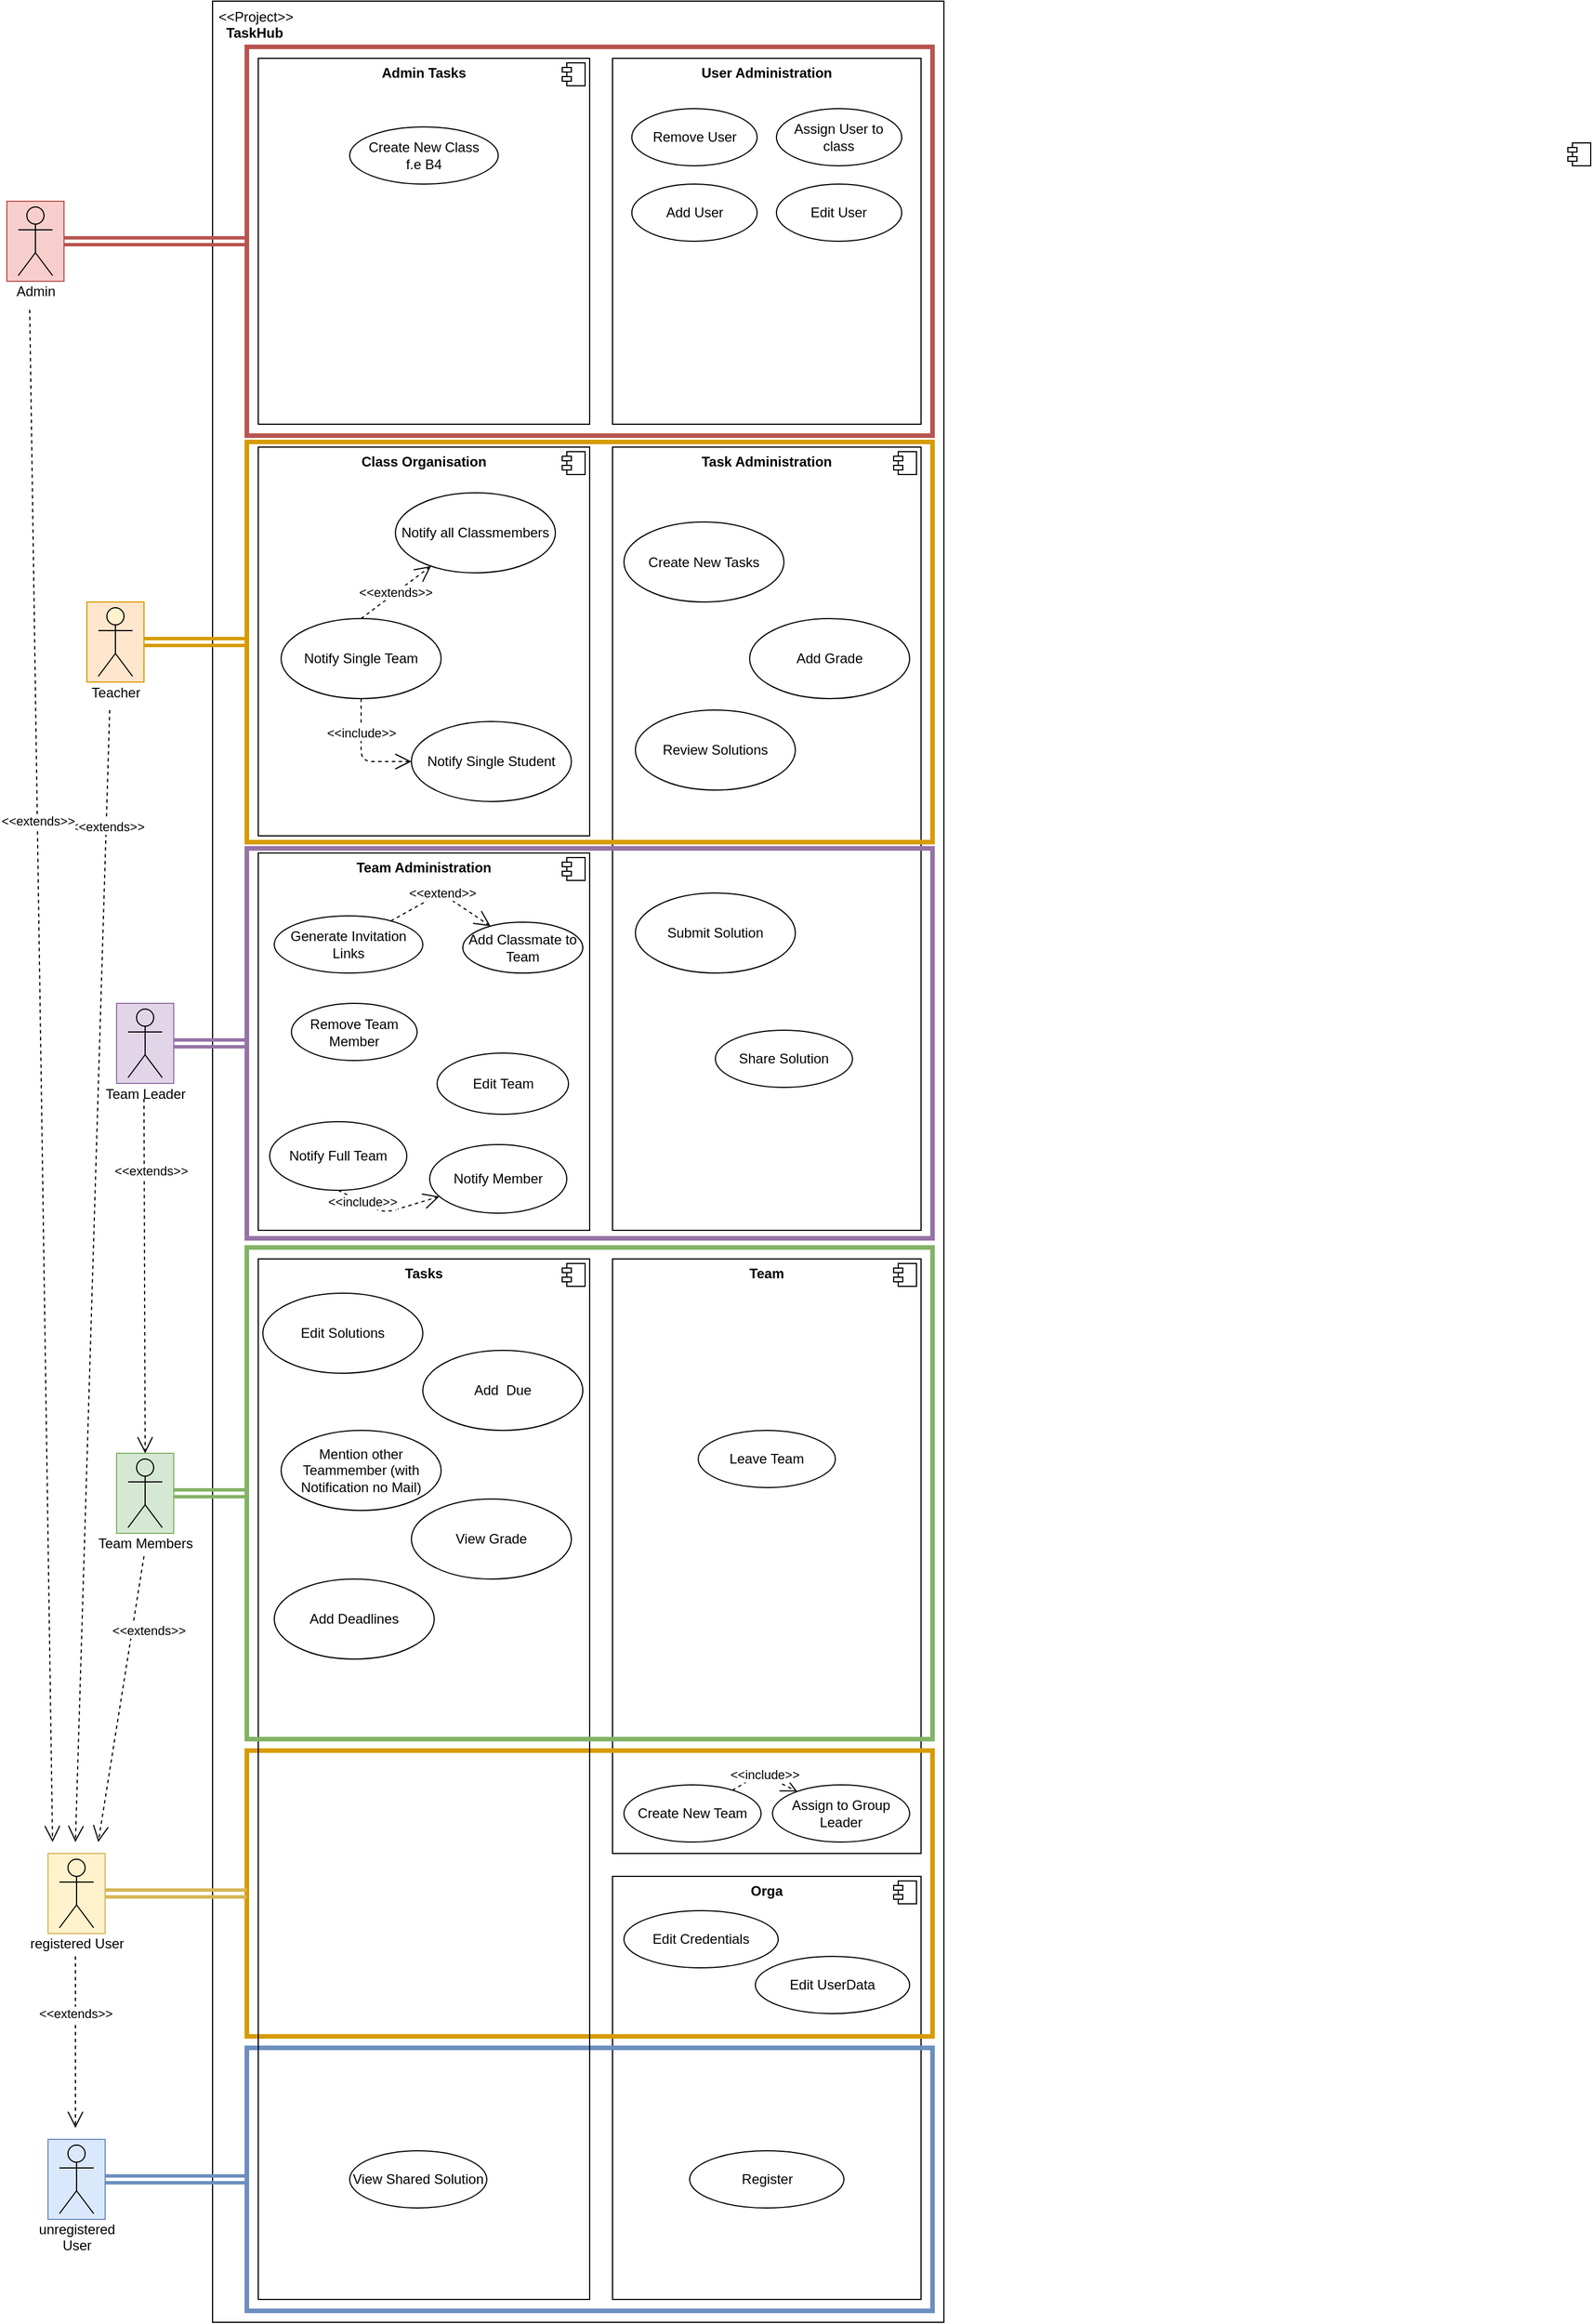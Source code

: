 <mxfile version="13.8.0" type="device"><diagram id="w1fi7JrbVuU7U1qwNNJS" name="Page-1"><mxGraphModel dx="1422" dy="762" grid="1" gridSize="10" guides="1" tooltips="1" connect="1" arrows="1" fold="1" page="1" pageScale="1" pageWidth="827" pageHeight="1169" math="0" shadow="0"><root><mxCell id="0"/><mxCell id="1" parent="0"/><mxCell id="KcoIDpQsDFh3dkFzeMj8-2" value="&amp;nbsp;&amp;lt;&amp;lt;Project&amp;gt;&amp;gt;&lt;br&gt;&lt;b&gt;&amp;nbsp; &amp;nbsp;TaskHub&lt;/b&gt;" style="html=1;align=left;verticalAlign=top;" vertex="1" parent="1"><mxGeometry x="240" y="20" width="640" height="2030" as="geometry"/></mxCell><mxCell id="KcoIDpQsDFh3dkFzeMj8-114" value="&lt;p style=&quot;margin: 0px ; margin-top: 6px ; text-align: center&quot;&gt;&lt;b&gt;Orga&lt;/b&gt;&lt;/p&gt;" style="align=left;overflow=fill;html=1;dropTarget=0;strokeColor=#000000;strokeWidth=1;fillColor=none;" vertex="1" parent="1"><mxGeometry x="590" y="1660" width="270" height="370" as="geometry"/></mxCell><mxCell id="KcoIDpQsDFh3dkFzeMj8-115" value="" style="shape=component;jettyWidth=8;jettyHeight=4;" vertex="1" parent="KcoIDpQsDFh3dkFzeMj8-114"><mxGeometry x="1" width="20" height="20" relative="1" as="geometry"><mxPoint x="-24" y="4" as="offset"/></mxGeometry></mxCell><mxCell id="KcoIDpQsDFh3dkFzeMj8-106" value="" style="html=1;strokeColor=#6c8ebf;strokeWidth=4;align=center;fillColor=none;" vertex="1" parent="1"><mxGeometry x="270" y="1810" width="600" height="230" as="geometry"/></mxCell><mxCell id="KcoIDpQsDFh3dkFzeMj8-95" value="&lt;p style=&quot;margin: 0px ; margin-top: 6px ; text-align: center&quot;&gt;&lt;b&gt;Team&lt;/b&gt;&lt;/p&gt;" style="align=left;overflow=fill;html=1;dropTarget=0;strokeColor=#000000;strokeWidth=1;fillColor=none;" vertex="1" parent="1"><mxGeometry x="590" y="1120" width="270" height="520" as="geometry"/></mxCell><mxCell id="KcoIDpQsDFh3dkFzeMj8-96" value="" style="shape=component;jettyWidth=8;jettyHeight=4;" vertex="1" parent="KcoIDpQsDFh3dkFzeMj8-95"><mxGeometry x="1" width="20" height="20" relative="1" as="geometry"><mxPoint x="-24" y="4" as="offset"/></mxGeometry></mxCell><mxCell id="KcoIDpQsDFh3dkFzeMj8-89" value="" style="html=1;strokeColor=#d79b00;strokeWidth=4;align=center;fillColor=none;" vertex="1" parent="1"><mxGeometry x="270" y="1550" width="600" height="250" as="geometry"/></mxCell><mxCell id="KcoIDpQsDFh3dkFzeMj8-75" value="&lt;p style=&quot;margin: 0px ; margin-top: 6px ; text-align: center&quot;&gt;&lt;b&gt;Tasks&lt;/b&gt;&lt;/p&gt;" style="align=left;overflow=fill;html=1;dropTarget=0;strokeColor=#000000;strokeWidth=1;fillColor=none;" vertex="1" parent="1"><mxGeometry x="280" y="1120" width="290" height="910" as="geometry"/></mxCell><mxCell id="KcoIDpQsDFh3dkFzeMj8-76" value="" style="shape=component;jettyWidth=8;jettyHeight=4;" vertex="1" parent="KcoIDpQsDFh3dkFzeMj8-75"><mxGeometry x="1" width="20" height="20" relative="1" as="geometry"><mxPoint x="-24" y="4" as="offset"/></mxGeometry></mxCell><mxCell id="KcoIDpQsDFh3dkFzeMj8-45" value="&lt;p style=&quot;margin: 0px ; margin-top: 6px ; text-align: center&quot;&gt;&lt;b&gt;Team Administration&lt;/b&gt;&lt;/p&gt;" style="align=left;overflow=fill;html=1;dropTarget=0;" vertex="1" parent="1"><mxGeometry x="280" y="765" width="290" height="330" as="geometry"/></mxCell><mxCell id="KcoIDpQsDFh3dkFzeMj8-46" value="" style="shape=component;jettyWidth=8;jettyHeight=4;" vertex="1" parent="KcoIDpQsDFh3dkFzeMj8-45"><mxGeometry x="1" width="20" height="20" relative="1" as="geometry"><mxPoint x="-24" y="4" as="offset"/></mxGeometry></mxCell><mxCell id="KcoIDpQsDFh3dkFzeMj8-28" value="&lt;p style=&quot;margin: 0px ; margin-top: 6px ; text-align: center&quot;&gt;&lt;b&gt;Task Administration&lt;/b&gt;&lt;/p&gt;" style="align=left;overflow=fill;html=1;dropTarget=0;" vertex="1" parent="1"><mxGeometry x="590" y="410" width="270" height="685" as="geometry"/></mxCell><mxCell id="KcoIDpQsDFh3dkFzeMj8-29" value="" style="shape=component;jettyWidth=8;jettyHeight=4;" vertex="1" parent="KcoIDpQsDFh3dkFzeMj8-28"><mxGeometry x="1" width="20" height="20" relative="1" as="geometry"><mxPoint x="-24" y="4" as="offset"/></mxGeometry></mxCell><mxCell id="KcoIDpQsDFh3dkFzeMj8-71" value="" style="html=1;strokeWidth=4;align=center;strokeColor=#9673a6;fillColor=none;" vertex="1" parent="1"><mxGeometry x="270" y="761" width="600" height="341" as="geometry"/></mxCell><mxCell id="KcoIDpQsDFh3dkFzeMj8-74" value="" style="html=1;strokeColor=#82b366;strokeWidth=4;align=center;fillColor=none;" vertex="1" parent="1"><mxGeometry x="270" y="1110" width="600" height="430" as="geometry"/></mxCell><mxCell id="KcoIDpQsDFh3dkFzeMj8-64" value="" style="html=1;strokeColor=#d79b00;strokeWidth=4;align=center;fillColor=none;" vertex="1" parent="1"><mxGeometry x="270" y="405.5" width="600" height="350" as="geometry"/></mxCell><mxCell id="KcoIDpQsDFh3dkFzeMj8-59" value="" style="html=1;align=center;strokeColor=#b85450;fillColor=#f8cecc;" vertex="1" parent="1"><mxGeometry x="60" y="195" width="50" height="70" as="geometry"/></mxCell><mxCell id="KcoIDpQsDFh3dkFzeMj8-58" value="" style="html=1;align=center;strokeColor=#d79b00;fillColor=#ffe6cc;" vertex="1" parent="1"><mxGeometry x="130" y="545.5" width="50" height="70" as="geometry"/></mxCell><mxCell id="KcoIDpQsDFh3dkFzeMj8-57" value="" style="html=1;align=center;strokeColor=#9673a6;fillColor=#e1d5e7;" vertex="1" parent="1"><mxGeometry x="156" y="896.5" width="50" height="70" as="geometry"/></mxCell><mxCell id="KcoIDpQsDFh3dkFzeMj8-56" value="" style="html=1;align=center;strokeColor=#82b366;fillColor=#d5e8d4;" vertex="1" parent="1"><mxGeometry x="156" y="1290" width="50" height="70" as="geometry"/></mxCell><mxCell id="KcoIDpQsDFh3dkFzeMj8-4" value="&lt;p style=&quot;margin: 0px ; margin-top: 6px ; text-align: center&quot;&gt;&lt;b&gt;Admin Tasks&lt;/b&gt;&lt;/p&gt;" style="align=left;overflow=fill;html=1;dropTarget=0;" vertex="1" parent="1"><mxGeometry x="280" y="70" width="290" height="320" as="geometry"/></mxCell><mxCell id="KcoIDpQsDFh3dkFzeMj8-5" value="" style="shape=component;jettyWidth=8;jettyHeight=4;" vertex="1" parent="KcoIDpQsDFh3dkFzeMj8-4"><mxGeometry x="1" width="20" height="20" relative="1" as="geometry"><mxPoint x="-24" y="4" as="offset"/></mxGeometry></mxCell><mxCell id="-AsNh_zDCz8zvQ_RxbLG-1" value="Teacher" style="shape=umlActor;verticalLabelPosition=bottom;verticalAlign=top;html=1;fillColor=#fff2cc;" parent="1" vertex="1"><mxGeometry x="140" y="550.5" width="30" height="60" as="geometry"/></mxCell><mxCell id="-AsNh_zDCz8zvQ_RxbLG-2" value="Team Members" style="shape=umlActor;verticalLabelPosition=bottom;verticalAlign=top;html=1;fillColor=#d5e8d4;" parent="1" vertex="1"><mxGeometry x="166" y="1295" width="30" height="60" as="geometry"/></mxCell><mxCell id="-AsNh_zDCz8zvQ_RxbLG-4" value="Team Leader" style="shape=umlActor;verticalLabelPosition=bottom;verticalAlign=top;html=1;fillColor=#e1d5e7;" parent="1" vertex="1"><mxGeometry x="166" y="901.5" width="30" height="60" as="geometry"/></mxCell><mxCell id="-AsNh_zDCz8zvQ_RxbLG-8" value="Admin" style="shape=umlActor;verticalLabelPosition=bottom;verticalAlign=top;html=1;fillColor=#f8cecc;" parent="1" vertex="1"><mxGeometry x="70" y="200" width="30" height="60" as="geometry"/></mxCell><mxCell id="-AsNh_zDCz8zvQ_RxbLG-9" value="&amp;lt;&amp;lt;extends&amp;gt;&amp;gt;" style="endArrow=open;endSize=12;dashed=1;html=1;" parent="1" edge="1"><mxGeometry x="-0.5" y="14" width="160" relative="1" as="geometry"><mxPoint x="180" y="1380" as="sourcePoint"/><mxPoint x="140" y="1630" as="targetPoint"/><mxPoint as="offset"/></mxGeometry></mxCell><mxCell id="-AsNh_zDCz8zvQ_RxbLG-10" value="&amp;lt;&amp;lt;extends&amp;gt;&amp;gt;" style="endArrow=open;endSize=12;dashed=1;html=1;entryX=0.5;entryY=0;entryDx=0;entryDy=0;" parent="1" edge="1" target="KcoIDpQsDFh3dkFzeMj8-56"><mxGeometry x="-0.59" y="6" width="160" relative="1" as="geometry"><mxPoint x="180" y="980" as="sourcePoint"/><mxPoint x="180" y="1170" as="targetPoint"/><mxPoint as="offset"/></mxGeometry></mxCell><mxCell id="-AsNh_zDCz8zvQ_RxbLG-11" value="&amp;lt;&amp;lt;extends&amp;gt;&amp;gt;" style="endArrow=open;endSize=12;dashed=1;html=1;" parent="1" edge="1"><mxGeometry x="-0.793" y="1" width="160" relative="1" as="geometry"><mxPoint x="150" y="640" as="sourcePoint"/><mxPoint x="120" y="1630" as="targetPoint"/><mxPoint as="offset"/></mxGeometry></mxCell><mxCell id="KcoIDpQsDFh3dkFzeMj8-1" value="&amp;lt;&amp;lt;extends&amp;gt;&amp;gt;" style="endArrow=open;endSize=12;dashed=1;html=1;" edge="1" parent="1"><mxGeometry x="-0.333" width="160" relative="1" as="geometry"><mxPoint x="80" y="290" as="sourcePoint"/><mxPoint x="100" y="1630" as="targetPoint"/><mxPoint as="offset"/></mxGeometry></mxCell><mxCell id="KcoIDpQsDFh3dkFzeMj8-3" value="Create New Class&lt;br&gt;f.e B4" style="ellipse;whiteSpace=wrap;html=1;align=center;" vertex="1" parent="1"><mxGeometry x="360" y="130" width="130" height="50" as="geometry"/></mxCell><mxCell id="KcoIDpQsDFh3dkFzeMj8-20" value="Edit " style="group" vertex="1" connectable="0" parent="1"><mxGeometry x="590" y="70" width="270" height="330" as="geometry"/></mxCell><mxCell id="KcoIDpQsDFh3dkFzeMj8-9" value="&lt;p style=&quot;margin: 0px ; margin-top: 6px ; text-align: center&quot;&gt;&lt;b&gt;User Administration&lt;/b&gt;&lt;/p&gt;" style="align=left;overflow=fill;html=1;dropTarget=0;container=0;" vertex="1" parent="KcoIDpQsDFh3dkFzeMj8-20"><mxGeometry width="270" height="320" as="geometry"/></mxCell><mxCell id="KcoIDpQsDFh3dkFzeMj8-11" value="Remove User" style="ellipse;whiteSpace=wrap;html=1;align=center;" vertex="1" parent="KcoIDpQsDFh3dkFzeMj8-20"><mxGeometry x="16.875" y="44" width="109.688" height="50" as="geometry"/></mxCell><mxCell id="KcoIDpQsDFh3dkFzeMj8-12" value="Add User" style="ellipse;whiteSpace=wrap;html=1;align=center;" vertex="1" parent="KcoIDpQsDFh3dkFzeMj8-20"><mxGeometry x="16.875" y="110" width="109.688" height="50" as="geometry"/></mxCell><mxCell id="KcoIDpQsDFh3dkFzeMj8-13" value="Edit User" style="ellipse;whiteSpace=wrap;html=1;align=center;" vertex="1" parent="KcoIDpQsDFh3dkFzeMj8-20"><mxGeometry x="143.438" y="110" width="109.688" height="50" as="geometry"/></mxCell><mxCell id="KcoIDpQsDFh3dkFzeMj8-14" value="Assign User to class" style="ellipse;whiteSpace=wrap;html=1;align=center;" vertex="1" parent="KcoIDpQsDFh3dkFzeMj8-20"><mxGeometry x="143.438" y="44" width="109.688" height="50" as="geometry"/></mxCell><mxCell id="KcoIDpQsDFh3dkFzeMj8-10" value="" style="shape=component;jettyWidth=8;jettyHeight=4;" vertex="1" parent="KcoIDpQsDFh3dkFzeMj8-20"><mxGeometry x="836" y="74" width="20" height="20" as="geometry"><mxPoint x="-24" y="4" as="offset"/></mxGeometry></mxCell><mxCell id="KcoIDpQsDFh3dkFzeMj8-22" value="&lt;p style=&quot;margin: 0px ; margin-top: 6px ; text-align: center&quot;&gt;&lt;b&gt;Class Organisation&lt;/b&gt;&lt;/p&gt;" style="align=left;overflow=fill;html=1;dropTarget=0;" vertex="1" parent="1"><mxGeometry x="280" y="410" width="290" height="340" as="geometry"/></mxCell><mxCell id="KcoIDpQsDFh3dkFzeMj8-23" value="" style="shape=component;jettyWidth=8;jettyHeight=4;" vertex="1" parent="KcoIDpQsDFh3dkFzeMj8-22"><mxGeometry x="1" width="20" height="20" relative="1" as="geometry"><mxPoint x="-24" y="4" as="offset"/></mxGeometry></mxCell><mxCell id="KcoIDpQsDFh3dkFzeMj8-36" value="Create New Tasks" style="ellipse;whiteSpace=wrap;html=1;align=center;" vertex="1" parent="1"><mxGeometry x="600" y="475.5" width="140" height="70" as="geometry"/></mxCell><mxCell id="KcoIDpQsDFh3dkFzeMj8-37" value="Review Solutions" style="ellipse;whiteSpace=wrap;html=1;align=center;" vertex="1" parent="1"><mxGeometry x="610" y="640" width="140" height="70" as="geometry"/></mxCell><mxCell id="KcoIDpQsDFh3dkFzeMj8-38" value="Edit Solutions" style="ellipse;whiteSpace=wrap;html=1;align=center;" vertex="1" parent="1"><mxGeometry x="284" y="1150" width="140" height="70" as="geometry"/></mxCell><mxCell id="KcoIDpQsDFh3dkFzeMj8-39" value="Submit Solution" style="ellipse;whiteSpace=wrap;html=1;align=center;" vertex="1" parent="1"><mxGeometry x="610" y="800" width="140" height="70" as="geometry"/></mxCell><mxCell id="KcoIDpQsDFh3dkFzeMj8-40" value="Notify all Classmembers" style="ellipse;whiteSpace=wrap;html=1;align=center;" vertex="1" parent="1"><mxGeometry x="400" y="450" width="140" height="70" as="geometry"/></mxCell><mxCell id="KcoIDpQsDFh3dkFzeMj8-42" value="Notify Single Student" style="ellipse;whiteSpace=wrap;html=1;align=center;" vertex="1" parent="1"><mxGeometry x="414" y="650" width="140" height="70" as="geometry"/></mxCell><mxCell id="KcoIDpQsDFh3dkFzeMj8-43" value="Notify Single Team" style="ellipse;whiteSpace=wrap;html=1;align=center;" vertex="1" parent="1"><mxGeometry x="300" y="560" width="140" height="70" as="geometry"/></mxCell><mxCell id="KcoIDpQsDFh3dkFzeMj8-44" value="&amp;lt;&amp;lt;include&amp;gt;&amp;gt;" style="endArrow=open;endSize=12;dashed=1;html=1;exitX=0.5;exitY=1;exitDx=0;exitDy=0;entryX=0;entryY=0.5;entryDx=0;entryDy=0;rounded=1;" edge="1" parent="1" source="KcoIDpQsDFh3dkFzeMj8-43" target="KcoIDpQsDFh3dkFzeMj8-42"><mxGeometry x="-0.394" width="160" relative="1" as="geometry"><mxPoint x="380" y="810" as="sourcePoint"/><mxPoint x="540" y="810" as="targetPoint"/><Array as="points"><mxPoint x="370" y="685"/></Array><mxPoint as="offset"/></mxGeometry></mxCell><mxCell id="KcoIDpQsDFh3dkFzeMj8-47" value="Create New Team" style="ellipse;whiteSpace=wrap;html=1;align=center;" vertex="1" parent="1"><mxGeometry x="600" y="1580" width="120" height="50" as="geometry"/></mxCell><mxCell id="KcoIDpQsDFh3dkFzeMj8-49" value="&amp;lt;&amp;lt;extends&amp;gt;&amp;gt;" style="endArrow=open;endSize=12;dashed=1;html=1;exitX=0.5;exitY=0;exitDx=0;exitDy=0;" edge="1" parent="1" source="KcoIDpQsDFh3dkFzeMj8-43" target="KcoIDpQsDFh3dkFzeMj8-40"><mxGeometry width="160" relative="1" as="geometry"><mxPoint x="520" y="810" as="sourcePoint"/><mxPoint x="680" y="810" as="targetPoint"/></mxGeometry></mxCell><mxCell id="KcoIDpQsDFh3dkFzeMj8-50" value="Generate Invitation Links" style="ellipse;whiteSpace=wrap;html=1;align=center;" vertex="1" parent="1"><mxGeometry x="294" y="820" width="130" height="50" as="geometry"/></mxCell><mxCell id="KcoIDpQsDFh3dkFzeMj8-52" value="Remove Team Member" style="ellipse;whiteSpace=wrap;html=1;align=center;" vertex="1" parent="1"><mxGeometry x="309" y="896.5" width="110" height="50" as="geometry"/></mxCell><mxCell id="KcoIDpQsDFh3dkFzeMj8-53" value="Add Classmate to Team" style="ellipse;whiteSpace=wrap;html=1;align=center;" vertex="1" parent="1"><mxGeometry x="459" y="825.5" width="105" height="44.5" as="geometry"/></mxCell><mxCell id="KcoIDpQsDFh3dkFzeMj8-54" value="&amp;lt;&amp;lt;extend&amp;gt;&amp;gt;" style="endArrow=open;endSize=12;dashed=1;html=1;" edge="1" parent="1" source="KcoIDpQsDFh3dkFzeMj8-50" target="KcoIDpQsDFh3dkFzeMj8-53"><mxGeometry width="160" relative="1" as="geometry"><mxPoint x="520" y="1180" as="sourcePoint"/><mxPoint x="680" y="1180" as="targetPoint"/><Array as="points"><mxPoint x="440" y="800"/></Array></mxGeometry></mxCell><mxCell id="KcoIDpQsDFh3dkFzeMj8-60" value="" style="html=1;strokeColor=#b85450;align=center;strokeWidth=4;fillColor=none;" vertex="1" parent="1"><mxGeometry x="270" y="60" width="600" height="340" as="geometry"/></mxCell><mxCell id="KcoIDpQsDFh3dkFzeMj8-62" value="" style="endArrow=block;endFill=1;html=1;edgeStyle=orthogonalEdgeStyle;align=left;verticalAlign=top;exitX=1;exitY=0.5;exitDx=0;exitDy=0;shape=link;fillColor=#f8cecc;strokeColor=#b85450;strokeWidth=3;" edge="1" parent="1" source="KcoIDpQsDFh3dkFzeMj8-59" target="KcoIDpQsDFh3dkFzeMj8-60"><mxGeometry x="-1" relative="1" as="geometry"><mxPoint x="330" y="330" as="sourcePoint"/><mxPoint x="490" y="330" as="targetPoint"/></mxGeometry></mxCell><mxCell id="KcoIDpQsDFh3dkFzeMj8-67" value="" style="endArrow=none;html=1;edgeStyle=orthogonalEdgeStyle;strokeWidth=3;entryX=0;entryY=0.5;entryDx=0;entryDy=0;fillColor=#ffe6cc;strokeColor=#d79b00;shape=link;" edge="1" parent="1" source="KcoIDpQsDFh3dkFzeMj8-58" target="KcoIDpQsDFh3dkFzeMj8-64"><mxGeometry relative="1" as="geometry"><mxPoint x="130" y="450" as="sourcePoint"/><mxPoint x="290" y="450" as="targetPoint"/><Array as="points"><mxPoint x="225" y="581"/></Array></mxGeometry></mxCell><mxCell id="KcoIDpQsDFh3dkFzeMj8-73" value="" style="endArrow=none;html=1;edgeStyle=orthogonalEdgeStyle;strokeWidth=3;entryX=0;entryY=0.5;entryDx=0;entryDy=0;fillColor=#d5e8d4;strokeColor=#82b366;shape=link;" edge="1" parent="1" source="KcoIDpQsDFh3dkFzeMj8-56" target="KcoIDpQsDFh3dkFzeMj8-74"><mxGeometry relative="1" as="geometry"><mxPoint x="80" y="1214.64" as="sourcePoint"/><mxPoint x="140" y="1214.498" as="targetPoint"/><Array as="points"/></mxGeometry></mxCell><mxCell id="KcoIDpQsDFh3dkFzeMj8-79" value="" style="endArrow=none;html=1;edgeStyle=orthogonalEdgeStyle;strokeWidth=3;entryX=0;entryY=0.5;entryDx=0;entryDy=0;fillColor=#e1d5e7;strokeColor=#9673a6;shape=link;" edge="1" parent="1" source="KcoIDpQsDFh3dkFzeMj8-57" target="KcoIDpQsDFh3dkFzeMj8-71"><mxGeometry relative="1" as="geometry"><mxPoint x="216" y="1225" as="sourcePoint"/><mxPoint x="290" y="1225" as="targetPoint"/><Array as="points"/></mxGeometry></mxCell><mxCell id="KcoIDpQsDFh3dkFzeMj8-81" value="Mention other Teammember (with Notification no Mail)" style="ellipse;whiteSpace=wrap;html=1;align=center;" vertex="1" parent="1"><mxGeometry x="300" y="1270" width="140" height="70" as="geometry"/></mxCell><mxCell id="KcoIDpQsDFh3dkFzeMj8-82" value="Add Grade" style="ellipse;whiteSpace=wrap;html=1;align=center;" vertex="1" parent="1"><mxGeometry x="710" y="560" width="140" height="70" as="geometry"/></mxCell><mxCell id="KcoIDpQsDFh3dkFzeMj8-83" value="View Grade" style="ellipse;whiteSpace=wrap;html=1;align=center;" vertex="1" parent="1"><mxGeometry x="414" y="1330" width="140" height="70" as="geometry"/></mxCell><mxCell id="KcoIDpQsDFh3dkFzeMj8-84" value="Notify Full Team" style="ellipse;whiteSpace=wrap;html=1;align=center;" vertex="1" parent="1"><mxGeometry x="290" y="1000" width="120" height="60" as="geometry"/></mxCell><mxCell id="KcoIDpQsDFh3dkFzeMj8-85" value="Notify Member" style="ellipse;whiteSpace=wrap;html=1;align=center;" vertex="1" parent="1"><mxGeometry x="430" y="1020" width="120" height="60" as="geometry"/></mxCell><mxCell id="KcoIDpQsDFh3dkFzeMj8-86" value="&amp;lt;&amp;lt;include&amp;gt;&amp;gt;" style="endArrow=open;endSize=12;dashed=1;html=1;rounded=1;exitX=0.5;exitY=1;exitDx=0;exitDy=0;" edge="1" parent="1" source="KcoIDpQsDFh3dkFzeMj8-84" target="KcoIDpQsDFh3dkFzeMj8-85"><mxGeometry x="-0.518" width="160" relative="1" as="geometry"><mxPoint x="380.97" y="858.979" as="sourcePoint"/><mxPoint x="461.162" y="878.458" as="targetPoint"/><Array as="points"><mxPoint x="390" y="1080"/></Array><mxPoint as="offset"/></mxGeometry></mxCell><mxCell id="KcoIDpQsDFh3dkFzeMj8-87" value="Add Deadlines" style="ellipse;whiteSpace=wrap;html=1;align=center;" vertex="1" parent="1"><mxGeometry x="294" y="1400" width="140" height="70" as="geometry"/></mxCell><mxCell id="KcoIDpQsDFh3dkFzeMj8-88" value="Add&amp;nbsp; Due" style="ellipse;whiteSpace=wrap;html=1;align=center;" vertex="1" parent="1"><mxGeometry x="424" y="1200" width="140" height="70" as="geometry"/></mxCell><mxCell id="KcoIDpQsDFh3dkFzeMj8-90" value="&amp;lt;&amp;lt;extends&amp;gt;&amp;gt;" style="endArrow=open;endSize=12;dashed=1;html=1;" edge="1" parent="1"><mxGeometry x="-0.333" width="160" relative="1" as="geometry"><mxPoint x="120" y="1730" as="sourcePoint"/><mxPoint x="120" y="1880" as="targetPoint"/><mxPoint as="offset"/></mxGeometry></mxCell><mxCell id="KcoIDpQsDFh3dkFzeMj8-98" value="Leave Team" style="ellipse;whiteSpace=wrap;html=1;align=center;" vertex="1" parent="1"><mxGeometry x="665" y="1270" width="120" height="50" as="geometry"/></mxCell><mxCell id="KcoIDpQsDFh3dkFzeMj8-100" value="Assign to Group Leader" style="ellipse;whiteSpace=wrap;html=1;align=center;" vertex="1" parent="1"><mxGeometry x="730" y="1580" width="120" height="50" as="geometry"/></mxCell><mxCell id="KcoIDpQsDFh3dkFzeMj8-101" value="&amp;lt;&amp;lt;include&amp;gt;&amp;gt;" style="endArrow=open;endSize=12;dashed=1;html=1;rounded=1;" edge="1" parent="1" source="KcoIDpQsDFh3dkFzeMj8-47" target="KcoIDpQsDFh3dkFzeMj8-100"><mxGeometry width="160" relative="1" as="geometry"><mxPoint x="370" y="1050" as="sourcePoint"/><mxPoint x="448.55" y="1075.435" as="targetPoint"/><Array as="points"><mxPoint x="720" y="1570"/></Array><mxPoint as="offset"/></mxGeometry></mxCell><mxCell id="KcoIDpQsDFh3dkFzeMj8-103" value="View Shared Solution" style="ellipse;whiteSpace=wrap;html=1;align=center;" vertex="1" parent="1"><mxGeometry x="360" y="1900" width="120" height="50" as="geometry"/></mxCell><mxCell id="KcoIDpQsDFh3dkFzeMj8-104" value="Share Solution" style="ellipse;whiteSpace=wrap;html=1;align=center;" vertex="1" parent="1"><mxGeometry x="680" y="920" width="120" height="50" as="geometry"/></mxCell><mxCell id="KcoIDpQsDFh3dkFzeMj8-107" value="" style="endArrow=none;html=1;edgeStyle=orthogonalEdgeStyle;strokeWidth=3;entryX=0;entryY=0.5;entryDx=0;entryDy=0;fillColor=#fff2cc;strokeColor=#d6b656;shape=link;" edge="1" parent="1" source="KcoIDpQsDFh3dkFzeMj8-91" target="KcoIDpQsDFh3dkFzeMj8-89"><mxGeometry relative="1" as="geometry"><mxPoint x="216" y="1335" as="sourcePoint"/><mxPoint x="280" y="1335" as="targetPoint"/><Array as="points"/></mxGeometry></mxCell><mxCell id="KcoIDpQsDFh3dkFzeMj8-108" value="" style="endArrow=none;html=1;edgeStyle=orthogonalEdgeStyle;strokeWidth=3;entryX=0;entryY=0.5;entryDx=0;entryDy=0;fillColor=#dae8fc;strokeColor=#6c8ebf;shape=link;" edge="1" parent="1" source="KcoIDpQsDFh3dkFzeMj8-105" target="KcoIDpQsDFh3dkFzeMj8-106"><mxGeometry relative="1" as="geometry"><mxPoint x="156" y="1690" as="sourcePoint"/><mxPoint x="280" y="1690" as="targetPoint"/><Array as="points"/></mxGeometry></mxCell><mxCell id="KcoIDpQsDFh3dkFzeMj8-109" value="" style="group" vertex="1" connectable="0" parent="1"><mxGeometry x="96" y="1640" width="50" height="70" as="geometry"/></mxCell><mxCell id="KcoIDpQsDFh3dkFzeMj8-91" value="" style="html=1;align=center;strokeColor=#d6b656;fillColor=#fff2cc;" vertex="1" parent="KcoIDpQsDFh3dkFzeMj8-109"><mxGeometry width="50" height="70" as="geometry"/></mxCell><mxCell id="-AsNh_zDCz8zvQ_RxbLG-7" value="registered User" style="shape=umlActor;verticalLabelPosition=bottom;verticalAlign=top;html=1;fillColor=#fff2cc;" parent="KcoIDpQsDFh3dkFzeMj8-109" vertex="1"><mxGeometry x="10" y="5" width="30" height="60" as="geometry"/></mxCell><mxCell id="KcoIDpQsDFh3dkFzeMj8-110" value="" style="group" vertex="1" connectable="0" parent="1"><mxGeometry x="96" y="1890" width="50" height="70" as="geometry"/></mxCell><mxCell id="KcoIDpQsDFh3dkFzeMj8-105" value="" style="html=1;align=center;strokeColor=#6c8ebf;fillColor=#dae8fc;" vertex="1" parent="KcoIDpQsDFh3dkFzeMj8-110"><mxGeometry width="50" height="70" as="geometry"/></mxCell><mxCell id="-AsNh_zDCz8zvQ_RxbLG-3" value="unregistered&lt;br&gt;User" style="shape=umlActor;verticalLabelPosition=bottom;verticalAlign=top;html=1;fillColor=#dae8fc;" parent="KcoIDpQsDFh3dkFzeMj8-110" vertex="1"><mxGeometry x="10" y="5" width="30" height="60" as="geometry"/></mxCell><mxCell id="KcoIDpQsDFh3dkFzeMj8-116" value="Register" style="ellipse;whiteSpace=wrap;html=1;strokeColor=#000000;strokeWidth=1;fillColor=none;align=center;" vertex="1" parent="1"><mxGeometry x="657.5" y="1900" width="135" height="50" as="geometry"/></mxCell><mxCell id="KcoIDpQsDFh3dkFzeMj8-117" value="Edit Credentials" style="ellipse;whiteSpace=wrap;html=1;strokeColor=#000000;strokeWidth=1;fillColor=none;align=center;" vertex="1" parent="1"><mxGeometry x="600" y="1690" width="135" height="50" as="geometry"/></mxCell><mxCell id="KcoIDpQsDFh3dkFzeMj8-118" value="Edit UserData" style="ellipse;whiteSpace=wrap;html=1;strokeColor=#000000;strokeWidth=1;fillColor=none;align=center;" vertex="1" parent="1"><mxGeometry x="715" y="1730" width="135" height="50" as="geometry"/></mxCell><mxCell id="KcoIDpQsDFh3dkFzeMj8-119" value="Edit Team" style="ellipse;whiteSpace=wrap;html=1;align=center;" vertex="1" parent="1"><mxGeometry x="436.5" y="940" width="115" height="53.5" as="geometry"/></mxCell></root></mxGraphModel></diagram></mxfile>